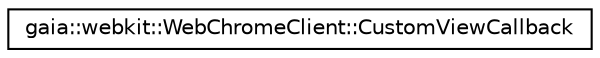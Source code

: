 digraph G
{
  edge [fontname="Helvetica",fontsize="10",labelfontname="Helvetica",labelfontsize="10"];
  node [fontname="Helvetica",fontsize="10",shape=record];
  rankdir=LR;
  Node1 [label="gaia::webkit::WebChromeClient::CustomViewCallback",height=0.2,width=0.4,color="black", fillcolor="white", style="filled",URL="$d8/dc9/classgaia_1_1webkit_1_1_web_chrome_client_1_1_custom_view_callback.html",tooltip="A callback int32_terface used by the host application to notify the current page that its custom view..."];
}
